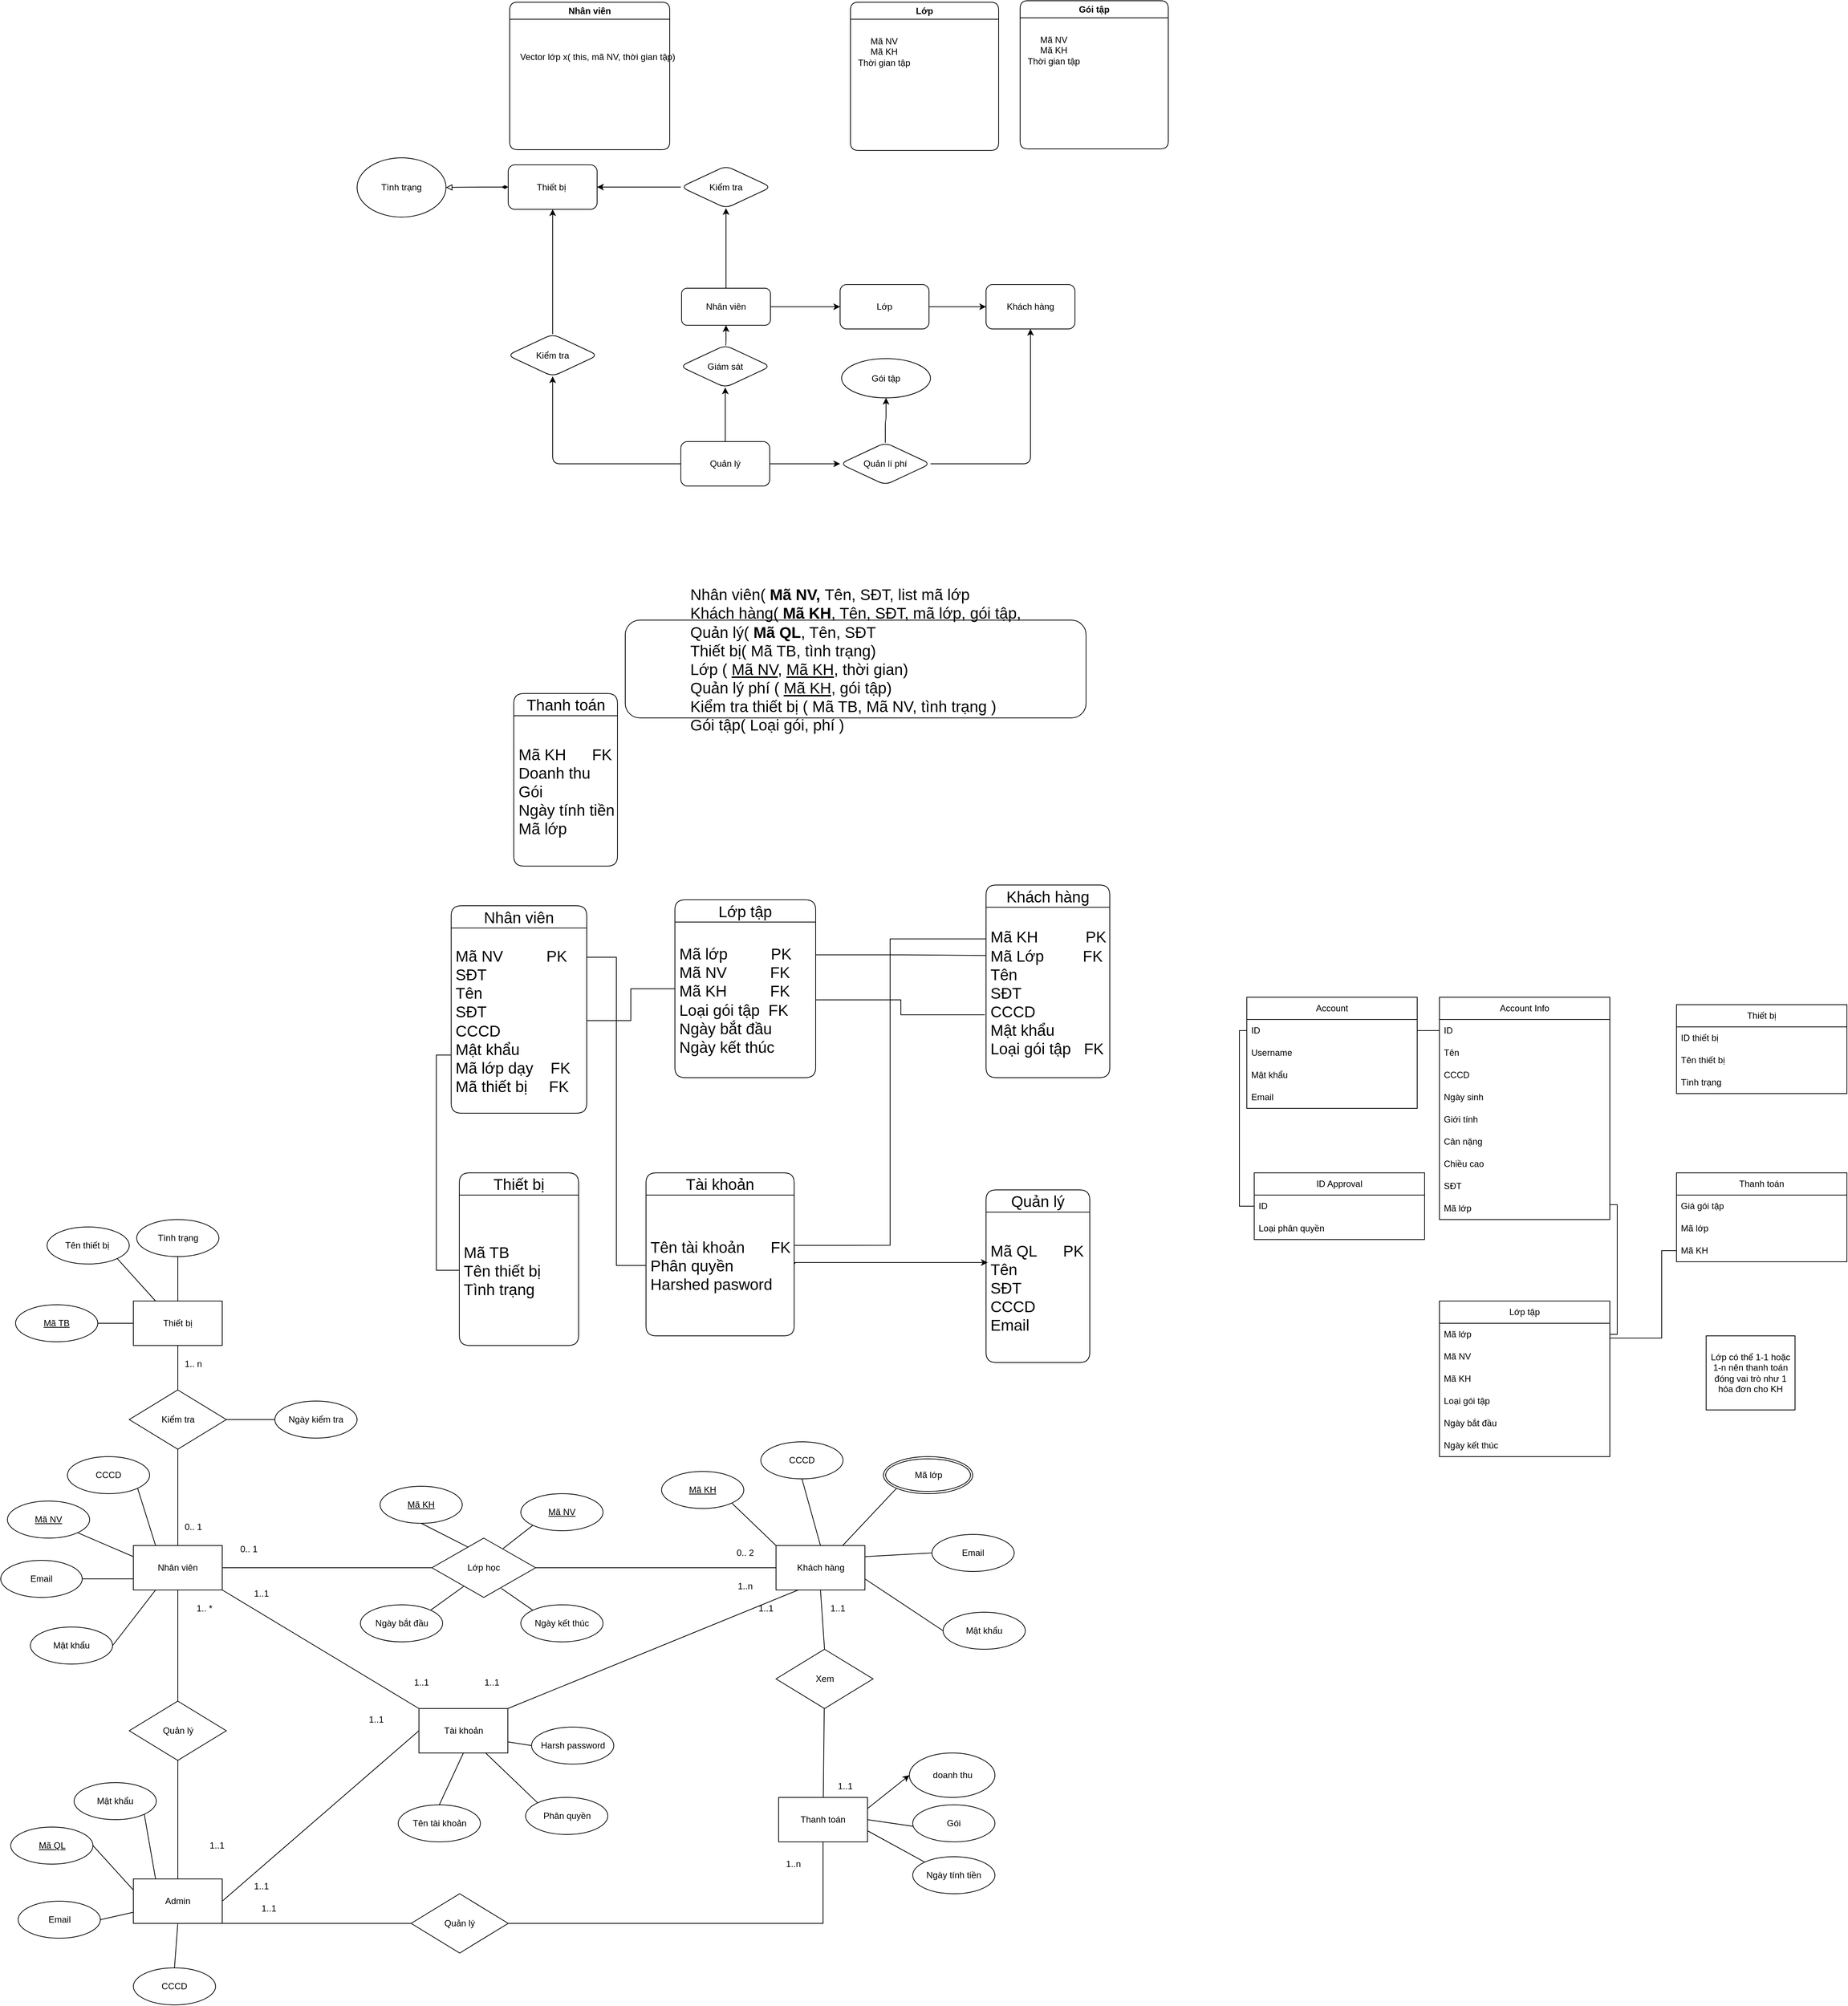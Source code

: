 <mxfile version="21.0.1" type="github">
  <diagram id="R2lEEEUBdFMjLlhIrx00" name="Page-1">
    <mxGraphModel dx="1791" dy="931" grid="1" gridSize="10" guides="1" tooltips="1" connect="1" arrows="1" fold="1" page="0" pageScale="1" pageWidth="850" pageHeight="1100" math="0" shadow="0" extFonts="Permanent Marker^https://fonts.googleapis.com/css?family=Permanent+Marker">
      <root>
        <mxCell id="0" />
        <mxCell id="1" parent="0" />
        <mxCell id="dE8pElAWSaTq4h-z4vUC-13" style="edgeStyle=orthogonalEdgeStyle;rounded=1;orthogonalLoop=1;jettySize=auto;html=1;exitX=0.5;exitY=0;exitDx=0;exitDy=0;entryX=0.5;entryY=1;entryDx=0;entryDy=0;" parent="1" source="dE8pElAWSaTq4h-z4vUC-1" target="dE8pElAWSaTq4h-z4vUC-7" edge="1">
          <mxGeometry relative="1" as="geometry" />
        </mxCell>
        <mxCell id="dE8pElAWSaTq4h-z4vUC-26" style="edgeStyle=orthogonalEdgeStyle;rounded=1;orthogonalLoop=1;jettySize=auto;html=1;exitX=1;exitY=0.5;exitDx=0;exitDy=0;entryX=0;entryY=0.5;entryDx=0;entryDy=0;" parent="1" source="dE8pElAWSaTq4h-z4vUC-1" target="dE8pElAWSaTq4h-z4vUC-45" edge="1">
          <mxGeometry relative="1" as="geometry">
            <mxPoint x="437" y="148" as="targetPoint" />
          </mxGeometry>
        </mxCell>
        <mxCell id="dE8pElAWSaTq4h-z4vUC-1" value="Nhân viên" style="rounded=1;whiteSpace=wrap;html=1;" parent="1" vertex="1">
          <mxGeometry x="237" y="123" width="120" height="50" as="geometry" />
        </mxCell>
        <mxCell id="dE8pElAWSaTq4h-z4vUC-2" value="Khách hàng" style="rounded=1;whiteSpace=wrap;html=1;" parent="1" vertex="1">
          <mxGeometry x="648" y="118" width="120" height="60" as="geometry" />
        </mxCell>
        <mxCell id="dE8pElAWSaTq4h-z4vUC-18" style="edgeStyle=orthogonalEdgeStyle;rounded=1;orthogonalLoop=1;jettySize=auto;html=1;exitX=0;exitY=0.5;exitDx=0;exitDy=0;entryX=0.5;entryY=1;entryDx=0;entryDy=0;" parent="1" source="dE8pElAWSaTq4h-z4vUC-3" target="dE8pElAWSaTq4h-z4vUC-17" edge="1">
          <mxGeometry relative="1" as="geometry" />
        </mxCell>
        <mxCell id="dE8pElAWSaTq4h-z4vUC-21" style="edgeStyle=orthogonalEdgeStyle;rounded=1;orthogonalLoop=1;jettySize=auto;html=1;exitX=0.5;exitY=0;exitDx=0;exitDy=0;entryX=0.5;entryY=1;entryDx=0;entryDy=0;" parent="1" source="dE8pElAWSaTq4h-z4vUC-3" target="dE8pElAWSaTq4h-z4vUC-20" edge="1">
          <mxGeometry relative="1" as="geometry" />
        </mxCell>
        <mxCell id="dE8pElAWSaTq4h-z4vUC-31" style="edgeStyle=orthogonalEdgeStyle;rounded=1;orthogonalLoop=1;jettySize=auto;html=1;exitX=1;exitY=0.5;exitDx=0;exitDy=0;entryX=0;entryY=0.5;entryDx=0;entryDy=0;" parent="1" source="dE8pElAWSaTq4h-z4vUC-3" target="dE8pElAWSaTq4h-z4vUC-30" edge="1">
          <mxGeometry relative="1" as="geometry" />
        </mxCell>
        <mxCell id="dE8pElAWSaTq4h-z4vUC-3" value="Quản lý" style="rounded=1;whiteSpace=wrap;html=1;" parent="1" vertex="1">
          <mxGeometry x="236" y="330" width="120" height="60" as="geometry" />
        </mxCell>
        <mxCell id="Ig6kXCbABRUn3pfWQGyZ-5" style="edgeStyle=orthogonalEdgeStyle;rounded=1;orthogonalLoop=1;jettySize=auto;html=1;exitX=0;exitY=0.5;exitDx=0;exitDy=0;entryX=1;entryY=0.5;entryDx=0;entryDy=0;startArrow=diamondThin;startFill=1;endArrow=block;endFill=0;sourcePerimeterSpacing=13;" parent="1" source="dE8pElAWSaTq4h-z4vUC-4" target="Ig6kXCbABRUn3pfWQGyZ-4" edge="1">
          <mxGeometry relative="1" as="geometry" />
        </mxCell>
        <mxCell id="dE8pElAWSaTq4h-z4vUC-4" value="Thiết bị&amp;nbsp;" style="rounded=1;whiteSpace=wrap;html=1;" parent="1" vertex="1">
          <mxGeometry x="3" y="-43.5" width="120" height="60" as="geometry" />
        </mxCell>
        <mxCell id="dE8pElAWSaTq4h-z4vUC-16" style="edgeStyle=orthogonalEdgeStyle;rounded=1;orthogonalLoop=1;jettySize=auto;html=1;exitX=0;exitY=0.5;exitDx=0;exitDy=0;entryX=1;entryY=0.5;entryDx=0;entryDy=0;" parent="1" source="dE8pElAWSaTq4h-z4vUC-7" target="dE8pElAWSaTq4h-z4vUC-4" edge="1">
          <mxGeometry relative="1" as="geometry" />
        </mxCell>
        <mxCell id="dE8pElAWSaTq4h-z4vUC-7" value="Kiểm tra" style="rhombus;whiteSpace=wrap;html=1;rounded=1;" parent="1" vertex="1">
          <mxGeometry x="236" y="-42" width="122" height="57" as="geometry" />
        </mxCell>
        <mxCell id="dE8pElAWSaTq4h-z4vUC-19" style="edgeStyle=orthogonalEdgeStyle;rounded=1;orthogonalLoop=1;jettySize=auto;html=1;exitX=0.5;exitY=0;exitDx=0;exitDy=0;entryX=0.5;entryY=1;entryDx=0;entryDy=0;" parent="1" source="dE8pElAWSaTq4h-z4vUC-17" target="dE8pElAWSaTq4h-z4vUC-4" edge="1">
          <mxGeometry relative="1" as="geometry" />
        </mxCell>
        <mxCell id="dE8pElAWSaTq4h-z4vUC-17" value="Kiểm tra" style="rhombus;whiteSpace=wrap;html=1;rounded=1;" parent="1" vertex="1">
          <mxGeometry x="2" y="185" width="122" height="57" as="geometry" />
        </mxCell>
        <mxCell id="dE8pElAWSaTq4h-z4vUC-22" style="edgeStyle=orthogonalEdgeStyle;rounded=1;orthogonalLoop=1;jettySize=auto;html=1;exitX=0.5;exitY=0;exitDx=0;exitDy=0;entryX=0.5;entryY=1;entryDx=0;entryDy=0;" parent="1" source="dE8pElAWSaTq4h-z4vUC-20" target="dE8pElAWSaTq4h-z4vUC-1" edge="1">
          <mxGeometry relative="1" as="geometry" />
        </mxCell>
        <mxCell id="dE8pElAWSaTq4h-z4vUC-20" value="Giám sát" style="rhombus;whiteSpace=wrap;html=1;rounded=1;" parent="1" vertex="1">
          <mxGeometry x="235" y="200" width="122" height="57" as="geometry" />
        </mxCell>
        <mxCell id="dE8pElAWSaTq4h-z4vUC-32" style="edgeStyle=orthogonalEdgeStyle;rounded=1;orthogonalLoop=1;jettySize=auto;html=1;exitX=1;exitY=0.5;exitDx=0;exitDy=0;entryX=0.5;entryY=1;entryDx=0;entryDy=0;" parent="1" source="dE8pElAWSaTq4h-z4vUC-30" target="dE8pElAWSaTq4h-z4vUC-2" edge="1">
          <mxGeometry relative="1" as="geometry" />
        </mxCell>
        <mxCell id="dE8pElAWSaTq4h-z4vUC-35" style="edgeStyle=orthogonalEdgeStyle;rounded=1;orthogonalLoop=1;jettySize=auto;html=1;exitX=0.5;exitY=0;exitDx=0;exitDy=0;entryX=0.5;entryY=1;entryDx=0;entryDy=0;" parent="1" source="dE8pElAWSaTq4h-z4vUC-30" target="dE8pElAWSaTq4h-z4vUC-34" edge="1">
          <mxGeometry relative="1" as="geometry" />
        </mxCell>
        <mxCell id="dE8pElAWSaTq4h-z4vUC-30" value="Quản lí phí" style="rhombus;whiteSpace=wrap;html=1;rounded=1;" parent="1" vertex="1">
          <mxGeometry x="451" y="331.5" width="122" height="57" as="geometry" />
        </mxCell>
        <mxCell id="dE8pElAWSaTq4h-z4vUC-34" value="Gói tập" style="ellipse;whiteSpace=wrap;html=1;rounded=1;" parent="1" vertex="1">
          <mxGeometry x="453" y="218" width="120" height="53" as="geometry" />
        </mxCell>
        <mxCell id="dE8pElAWSaTq4h-z4vUC-37" value="Lớp" style="swimlane;whiteSpace=wrap;html=1;rounded=1;" parent="1" vertex="1">
          <mxGeometry x="465" y="-263" width="200" height="200" as="geometry" />
        </mxCell>
        <mxCell id="dE8pElAWSaTq4h-z4vUC-38" value="Mã NV&lt;br&gt;Mã KH&lt;br&gt;Thời gian tập" style="text;html=1;align=center;verticalAlign=middle;resizable=0;points=[];autosize=1;strokeColor=none;fillColor=none;rounded=1;" parent="dE8pElAWSaTq4h-z4vUC-37" vertex="1">
          <mxGeometry y="39" width="89" height="55" as="geometry" />
        </mxCell>
        <mxCell id="dE8pElAWSaTq4h-z4vUC-41" value="Nhân viên" style="swimlane;whiteSpace=wrap;html=1;startSize=23;rounded=1;" parent="1" vertex="1">
          <mxGeometry x="5" y="-263" width="216" height="199" as="geometry" />
        </mxCell>
        <mxCell id="dE8pElAWSaTq4h-z4vUC-42" value="Vector lớp x( this, mã NV, thời gian tập)&amp;nbsp;" style="text;html=1;align=center;verticalAlign=middle;resizable=0;points=[];autosize=1;strokeColor=none;fillColor=none;rounded=1;" parent="dE8pElAWSaTq4h-z4vUC-41" vertex="1">
          <mxGeometry x="4" y="61" width="231" height="26" as="geometry" />
        </mxCell>
        <mxCell id="dE8pElAWSaTq4h-z4vUC-43" value="Gói tập" style="swimlane;whiteSpace=wrap;html=1;rounded=1;" parent="1" vertex="1">
          <mxGeometry x="694" y="-265" width="200" height="200" as="geometry" />
        </mxCell>
        <mxCell id="dE8pElAWSaTq4h-z4vUC-44" value="Mã NV&lt;br&gt;Mã KH&lt;br&gt;Thời gian tập" style="text;html=1;align=center;verticalAlign=middle;resizable=0;points=[];autosize=1;strokeColor=none;fillColor=none;rounded=1;" parent="dE8pElAWSaTq4h-z4vUC-43" vertex="1">
          <mxGeometry y="39" width="89" height="55" as="geometry" />
        </mxCell>
        <mxCell id="dE8pElAWSaTq4h-z4vUC-46" style="edgeStyle=orthogonalEdgeStyle;rounded=1;orthogonalLoop=1;jettySize=auto;html=1;exitX=1;exitY=0.5;exitDx=0;exitDy=0;entryX=0;entryY=0.5;entryDx=0;entryDy=0;" parent="1" source="dE8pElAWSaTq4h-z4vUC-45" target="dE8pElAWSaTq4h-z4vUC-2" edge="1">
          <mxGeometry relative="1" as="geometry" />
        </mxCell>
        <mxCell id="dE8pElAWSaTq4h-z4vUC-45" value="Lớp" style="rounded=1;whiteSpace=wrap;html=1;" parent="1" vertex="1">
          <mxGeometry x="451" y="118" width="120" height="60" as="geometry" />
        </mxCell>
        <mxCell id="Ig6kXCbABRUn3pfWQGyZ-4" value="Tình trạng" style="ellipse;whiteSpace=wrap;html=1;rounded=1;" parent="1" vertex="1">
          <mxGeometry x="-201" y="-53" width="120" height="80" as="geometry" />
        </mxCell>
        <mxCell id="Ig6kXCbABRUn3pfWQGyZ-8" value="&lt;div style=&quot;text-align: left;&quot;&gt;&lt;span style=&quot;background-color: initial;&quot;&gt;Nhân viên(&lt;/span&gt;&lt;b style=&quot;background-color: initial;&quot;&gt;&amp;nbsp;Mã NV, &lt;/b&gt;&lt;span style=&quot;background-color: initial;&quot;&gt;Tên, SĐT, list mã lớp&amp;nbsp;&lt;/span&gt;&lt;/div&gt;&lt;div style=&quot;text-align: left;&quot;&gt;Khách hàng( &lt;b&gt;Mã KH&lt;/b&gt;, Tên, SĐT, mã lớp, gói tập,&lt;/div&gt;&lt;div style=&quot;text-align: left;&quot;&gt;Quản lý( &lt;b&gt;Mã QL&lt;/b&gt;, Tên, SĐT&lt;/div&gt;&lt;div style=&quot;text-align: left;&quot;&gt;Thiết bị( Mã TB, tình trạng)&lt;/div&gt;&lt;div style=&quot;text-align: left;&quot;&gt;Lớp ( &lt;u&gt;Mã NV&lt;/u&gt;, &lt;u&gt;Mã KH&lt;/u&gt;, thời gian)&amp;nbsp;&lt;/div&gt;&lt;div style=&quot;text-align: left;&quot;&gt;Quản lý phí ( &lt;u&gt;Mã KH&lt;/u&gt;, gói tập)&lt;/div&gt;&lt;div style=&quot;text-align: left;&quot;&gt;Kiểm tra thiết bị ( Mã TB, Mã NV, tình trạng )&lt;/div&gt;&lt;div style=&quot;text-align: left;&quot;&gt;Gói tập( Loại gói, phí )&amp;nbsp;&lt;/div&gt;&lt;div style=&quot;text-align: left;&quot;&gt;&amp;nbsp;&lt;/div&gt;" style="rounded=1;whiteSpace=wrap;html=1;fontSize=21;" parent="1" vertex="1">
          <mxGeometry x="161" y="571" width="622" height="132" as="geometry" />
        </mxCell>
        <mxCell id="Ig6kXCbABRUn3pfWQGyZ-9" value="Nhân viên" style="swimlane;fontStyle=0;childLayout=stackLayout;horizontal=1;startSize=30;horizontalStack=0;resizeParent=1;resizeParentMax=0;resizeLast=0;collapsible=1;marginBottom=0;whiteSpace=wrap;html=1;fontSize=21;rounded=1;" parent="1" vertex="1">
          <mxGeometry x="-74" y="956.5" width="183" height="280" as="geometry">
            <mxRectangle x="28" y="932" width="68" height="37" as="alternateBounds" />
          </mxGeometry>
        </mxCell>
        <mxCell id="Ig6kXCbABRUn3pfWQGyZ-10" value="Mã NV&lt;span style=&quot;&quot;&gt; &lt;/span&gt;&amp;nbsp; &amp;nbsp; &amp;nbsp; &amp;nbsp; &amp;nbsp;PK&lt;br style=&quot;border-color: var(--border-color);&quot;&gt;SĐT&lt;br&gt;Tên&lt;br style=&quot;border-color: var(--border-color);&quot;&gt;SĐT&lt;br style=&quot;border-color: var(--border-color);&quot;&gt;CCCD&lt;br style=&quot;border-color: var(--border-color);&quot;&gt;Mật khẩu&lt;br style=&quot;border-color: var(--border-color);&quot;&gt;Mã lớp dạy&amp;nbsp; &amp;nbsp; FK&lt;br style=&quot;border-color: var(--border-color);&quot;&gt;Mã thiết bị&amp;nbsp; &amp;nbsp; &amp;nbsp;FK" style="text;strokeColor=none;fillColor=none;align=left;verticalAlign=middle;spacingLeft=4;spacingRight=4;overflow=hidden;points=[[0,0.5],[1,0.5]];portConstraint=eastwest;rotatable=0;whiteSpace=wrap;html=1;fontSize=21;rounded=1;" parent="Ig6kXCbABRUn3pfWQGyZ-9" vertex="1">
          <mxGeometry y="30" width="183" height="250" as="geometry" />
        </mxCell>
        <mxCell id="Ig6kXCbABRUn3pfWQGyZ-17" value="Khách hàng" style="swimlane;fontStyle=0;childLayout=stackLayout;horizontal=1;startSize=30;horizontalStack=0;resizeParent=1;resizeParentMax=0;resizeLast=0;collapsible=1;marginBottom=0;whiteSpace=wrap;html=1;fontSize=21;rounded=1;" parent="1" vertex="1">
          <mxGeometry x="648" y="928.5" width="167" height="260" as="geometry">
            <mxRectangle x="28" y="932" width="68" height="37" as="alternateBounds" />
          </mxGeometry>
        </mxCell>
        <mxCell id="Ig6kXCbABRUn3pfWQGyZ-18" value="Mã KH&amp;nbsp; &amp;nbsp; &amp;nbsp; &amp;nbsp; &amp;nbsp; &amp;nbsp;PK&lt;br&gt;Mã Lớp&amp;nbsp; &amp;nbsp; &amp;nbsp; &amp;nbsp; &amp;nbsp;FK&lt;br&gt;Tên&lt;br&gt;SĐT&lt;br&gt;CCCD&lt;br&gt;Mật khẩu&lt;br&gt;Loại gói tập&amp;nbsp; &amp;nbsp;FK" style="text;strokeColor=none;fillColor=none;align=left;verticalAlign=middle;spacingLeft=4;spacingRight=4;overflow=hidden;points=[[0,0.5],[1,0.5]];portConstraint=eastwest;rotatable=0;whiteSpace=wrap;html=1;fontSize=21;rounded=1;" parent="Ig6kXCbABRUn3pfWQGyZ-17" vertex="1">
          <mxGeometry y="30" width="167" height="230" as="geometry" />
        </mxCell>
        <mxCell id="Ig6kXCbABRUn3pfWQGyZ-19" value="Quản lý" style="swimlane;fontStyle=0;childLayout=stackLayout;horizontal=1;startSize=30;horizontalStack=0;resizeParent=1;resizeParentMax=0;resizeLast=0;collapsible=1;marginBottom=0;whiteSpace=wrap;html=1;fontSize=21;rounded=1;" parent="1" vertex="1">
          <mxGeometry x="648" y="1340" width="140" height="233" as="geometry">
            <mxRectangle x="28" y="932" width="68" height="37" as="alternateBounds" />
          </mxGeometry>
        </mxCell>
        <mxCell id="Ig6kXCbABRUn3pfWQGyZ-20" value="Mã QL&amp;nbsp; &amp;nbsp; &amp;nbsp; PK&lt;br&gt;Tên&lt;br&gt;SĐT&lt;br&gt;CCCD&lt;br&gt;Email" style="text;strokeColor=none;fillColor=none;align=left;verticalAlign=middle;spacingLeft=4;spacingRight=4;overflow=hidden;points=[[0,0.5],[1,0.5]];portConstraint=eastwest;rotatable=0;whiteSpace=wrap;html=1;fontSize=21;rounded=1;" parent="Ig6kXCbABRUn3pfWQGyZ-19" vertex="1">
          <mxGeometry y="30" width="140" height="203" as="geometry" />
        </mxCell>
        <mxCell id="Ig6kXCbABRUn3pfWQGyZ-23" value="Thiết bị" style="swimlane;fontStyle=0;childLayout=stackLayout;horizontal=1;startSize=30;horizontalStack=0;resizeParent=1;resizeParentMax=0;resizeLast=0;collapsible=1;marginBottom=0;whiteSpace=wrap;html=1;fontSize=21;rounded=1;" parent="1" vertex="1">
          <mxGeometry x="-63" y="1317" width="161" height="233" as="geometry">
            <mxRectangle x="28" y="932" width="68" height="37" as="alternateBounds" />
          </mxGeometry>
        </mxCell>
        <mxCell id="Ig6kXCbABRUn3pfWQGyZ-24" value="Mã TB&lt;br&gt;Tên thiết bị&lt;br style=&quot;border-color: var(--border-color);&quot;&gt;Tình trạng" style="text;strokeColor=none;fillColor=none;align=left;verticalAlign=middle;spacingLeft=4;spacingRight=4;overflow=hidden;points=[[0,0.5],[1,0.5]];portConstraint=eastwest;rotatable=0;whiteSpace=wrap;html=1;fontSize=21;rounded=1;" parent="Ig6kXCbABRUn3pfWQGyZ-23" vertex="1">
          <mxGeometry y="30" width="161" height="203" as="geometry" />
        </mxCell>
        <mxCell id="Ig6kXCbABRUn3pfWQGyZ-25" value="Lớp tập" style="swimlane;fontStyle=0;childLayout=stackLayout;horizontal=1;startSize=30;horizontalStack=0;resizeParent=1;resizeParentMax=0;resizeLast=0;collapsible=1;marginBottom=0;whiteSpace=wrap;html=1;fontSize=21;rounded=1;" parent="1" vertex="1">
          <mxGeometry x="228" y="948.5" width="190" height="240" as="geometry">
            <mxRectangle x="28" y="932" width="68" height="37" as="alternateBounds" />
          </mxGeometry>
        </mxCell>
        <mxCell id="Ig6kXCbABRUn3pfWQGyZ-26" value="Mã lớp&amp;nbsp; &amp;nbsp; &amp;nbsp; &amp;nbsp; &amp;nbsp; PK&lt;br&gt;Mã NV&amp;nbsp; &amp;nbsp; &amp;nbsp; &amp;nbsp; &amp;nbsp; FK&lt;br&gt;Mã KH&amp;nbsp; &amp;nbsp; &amp;nbsp; &amp;nbsp; &amp;nbsp; FK&lt;br&gt;Loại gói tập&amp;nbsp; FK&lt;br&gt;Ngày bắt đầu&amp;nbsp;&lt;br&gt;Ngày kết thúc" style="text;strokeColor=none;fillColor=none;align=left;verticalAlign=middle;spacingLeft=4;spacingRight=4;overflow=hidden;points=[[0,0.5],[1,0.5]];portConstraint=eastwest;rotatable=0;whiteSpace=wrap;html=1;fontSize=21;rounded=1;" parent="Ig6kXCbABRUn3pfWQGyZ-25" vertex="1">
          <mxGeometry y="30" width="190" height="210" as="geometry" />
        </mxCell>
        <mxCell id="Ig6kXCbABRUn3pfWQGyZ-29" style="edgeStyle=orthogonalEdgeStyle;rounded=0;orthogonalLoop=1;jettySize=auto;html=1;exitX=0.002;exitY=0.686;exitDx=0;exitDy=0;entryX=0;entryY=0.5;entryDx=0;entryDy=0;fontSize=21;startArrow=none;startFill=0;endArrow=none;endFill=0;sourcePerimeterSpacing=13;jumpStyle=arc;exitPerimeter=0;" parent="1" source="Ig6kXCbABRUn3pfWQGyZ-10" target="Ig6kXCbABRUn3pfWQGyZ-24" edge="1">
          <mxGeometry relative="1" as="geometry" />
        </mxCell>
        <mxCell id="Ig6kXCbABRUn3pfWQGyZ-30" style="edgeStyle=orthogonalEdgeStyle;rounded=0;orthogonalLoop=1;jettySize=auto;html=1;exitX=1;exitY=0.5;exitDx=0;exitDy=0;entryX=0;entryY=0.5;entryDx=0;entryDy=0;fontSize=21;startArrow=none;startFill=0;endArrow=none;endFill=0;sourcePerimeterSpacing=13;jumpStyle=arc;" parent="1" source="Ig6kXCbABRUn3pfWQGyZ-10" target="Ig6kXCbABRUn3pfWQGyZ-25" edge="1">
          <mxGeometry relative="1" as="geometry" />
        </mxCell>
        <mxCell id="Ig6kXCbABRUn3pfWQGyZ-33" style="edgeStyle=orthogonalEdgeStyle;rounded=0;jumpStyle=arc;orthogonalLoop=1;jettySize=auto;html=1;exitX=-0.01;exitY=0.631;exitDx=0;exitDy=0;entryX=1;entryY=0.5;entryDx=0;entryDy=0;fontSize=21;startArrow=none;startFill=0;endArrow=none;endFill=0;sourcePerimeterSpacing=13;exitPerimeter=0;" parent="1" source="Ig6kXCbABRUn3pfWQGyZ-18" target="Ig6kXCbABRUn3pfWQGyZ-26" edge="1">
          <mxGeometry relative="1" as="geometry" />
        </mxCell>
        <mxCell id="-xCHod2v18HhBREbjXBh-65" style="rounded=0;orthogonalLoop=1;jettySize=auto;html=1;exitX=0.5;exitY=0;exitDx=0;exitDy=0;entryX=0.5;entryY=1;entryDx=0;entryDy=0;startArrow=none;startFill=0;endArrow=none;endFill=0;" parent="1" source="-xCHod2v18HhBREbjXBh-3" target="-xCHod2v18HhBREbjXBh-64" edge="1">
          <mxGeometry relative="1" as="geometry" />
        </mxCell>
        <mxCell id="-xCHod2v18HhBREbjXBh-69" style="rounded=0;orthogonalLoop=1;jettySize=auto;html=1;exitX=1;exitY=1;exitDx=0;exitDy=0;startArrow=none;startFill=0;endArrow=none;endFill=0;entryX=0;entryY=0.5;entryDx=0;entryDy=0;" parent="1" source="-xCHod2v18HhBREbjXBh-3" target="OYzzeN5ULdKvlw55GdCJ-18" edge="1">
          <mxGeometry relative="1" as="geometry">
            <mxPoint x="-30" y="2600" as="targetPoint" />
          </mxGeometry>
        </mxCell>
        <mxCell id="-xCHod2v18HhBREbjXBh-73" style="rounded=0;orthogonalLoop=1;jettySize=auto;html=1;exitX=1;exitY=0.5;exitDx=0;exitDy=0;entryX=0;entryY=0.5;entryDx=0;entryDy=0;startArrow=none;startFill=0;endArrow=none;endFill=0;" parent="1" source="-xCHod2v18HhBREbjXBh-3" target="-xCHod2v18HhBREbjXBh-4" edge="1">
          <mxGeometry relative="1" as="geometry" />
        </mxCell>
        <mxCell id="-xCHod2v18HhBREbjXBh-3" value="Admin" style="rounded=0;whiteSpace=wrap;html=1;" parent="1" vertex="1">
          <mxGeometry x="-503" y="2270" width="120" height="60" as="geometry" />
        </mxCell>
        <mxCell id="-xCHod2v18HhBREbjXBh-4" value="Tài khoản" style="rounded=0;whiteSpace=wrap;html=1;" parent="1" vertex="1">
          <mxGeometry x="-117.5" y="2040" width="120" height="60" as="geometry" />
        </mxCell>
        <mxCell id="-xCHod2v18HhBREbjXBh-84" style="rounded=0;orthogonalLoop=1;jettySize=auto;html=1;exitX=0.5;exitY=0;exitDx=0;exitDy=0;entryX=0.5;entryY=1;entryDx=0;entryDy=0;startArrow=none;startFill=0;endArrow=none;endFill=0;" parent="1" source="-xCHod2v18HhBREbjXBh-6" target="-xCHod2v18HhBREbjXBh-3" edge="1">
          <mxGeometry relative="1" as="geometry" />
        </mxCell>
        <mxCell id="-xCHod2v18HhBREbjXBh-6" value="CCCD" style="ellipse;whiteSpace=wrap;html=1;" parent="1" vertex="1">
          <mxGeometry x="-503" y="2390" width="111" height="50" as="geometry" />
        </mxCell>
        <mxCell id="-xCHod2v18HhBREbjXBh-82" style="rounded=0;orthogonalLoop=1;jettySize=auto;html=1;exitX=1;exitY=0.5;exitDx=0;exitDy=0;entryX=0;entryY=0.25;entryDx=0;entryDy=0;startArrow=none;startFill=0;endArrow=none;endFill=0;" parent="1" source="-xCHod2v18HhBREbjXBh-7" target="-xCHod2v18HhBREbjXBh-3" edge="1">
          <mxGeometry relative="1" as="geometry" />
        </mxCell>
        <mxCell id="-xCHod2v18HhBREbjXBh-7" value="&lt;u&gt;Mã QL&lt;/u&gt;" style="ellipse;whiteSpace=wrap;html=1;" parent="1" vertex="1">
          <mxGeometry x="-668.5" y="2200" width="111" height="50" as="geometry" />
        </mxCell>
        <mxCell id="-xCHod2v18HhBREbjXBh-83" style="rounded=0;orthogonalLoop=1;jettySize=auto;html=1;exitX=1;exitY=0.5;exitDx=0;exitDy=0;entryX=0;entryY=0.75;entryDx=0;entryDy=0;startArrow=none;startFill=0;endArrow=none;endFill=0;" parent="1" source="-xCHod2v18HhBREbjXBh-8" target="-xCHod2v18HhBREbjXBh-3" edge="1">
          <mxGeometry relative="1" as="geometry" />
        </mxCell>
        <mxCell id="-xCHod2v18HhBREbjXBh-8" value="Email" style="ellipse;whiteSpace=wrap;html=1;" parent="1" vertex="1">
          <mxGeometry x="-658.5" y="2300" width="111" height="50" as="geometry" />
        </mxCell>
        <mxCell id="-xCHod2v18HhBREbjXBh-81" style="rounded=0;orthogonalLoop=1;jettySize=auto;html=1;exitX=1;exitY=1;exitDx=0;exitDy=0;entryX=0.25;entryY=0;entryDx=0;entryDy=0;startArrow=none;startFill=0;endArrow=none;endFill=0;" parent="1" source="-xCHod2v18HhBREbjXBh-9" target="-xCHod2v18HhBREbjXBh-3" edge="1">
          <mxGeometry relative="1" as="geometry" />
        </mxCell>
        <mxCell id="-xCHod2v18HhBREbjXBh-9" value="Mật khẩu" style="ellipse;whiteSpace=wrap;html=1;" parent="1" vertex="1">
          <mxGeometry x="-583" y="2140" width="111" height="50" as="geometry" />
        </mxCell>
        <mxCell id="-xCHod2v18HhBREbjXBh-32" style="rounded=0;orthogonalLoop=1;jettySize=auto;html=1;exitX=0.5;exitY=1;exitDx=0;exitDy=0;entryX=0.5;entryY=0;entryDx=0;entryDy=0;startArrow=none;startFill=0;endArrow=none;endFill=0;" parent="1" source="-xCHod2v18HhBREbjXBh-10" target="-xCHod2v18HhBREbjXBh-31" edge="1">
          <mxGeometry relative="1" as="geometry" />
        </mxCell>
        <mxCell id="-xCHod2v18HhBREbjXBh-71" style="rounded=0;orthogonalLoop=1;jettySize=auto;html=1;exitX=1;exitY=1;exitDx=0;exitDy=0;entryX=0;entryY=0;entryDx=0;entryDy=0;startArrow=none;startFill=0;endArrow=none;endFill=0;" parent="1" source="-xCHod2v18HhBREbjXBh-10" target="-xCHod2v18HhBREbjXBh-4" edge="1">
          <mxGeometry relative="1" as="geometry" />
        </mxCell>
        <mxCell id="-xCHod2v18HhBREbjXBh-10" value="Nhân viên" style="rounded=0;whiteSpace=wrap;html=1;" parent="1" vertex="1">
          <mxGeometry x="-503" y="1820" width="120" height="60" as="geometry" />
        </mxCell>
        <mxCell id="-xCHod2v18HhBREbjXBh-77" style="rounded=0;orthogonalLoop=1;jettySize=auto;html=1;exitX=1;exitY=1;exitDx=0;exitDy=0;entryX=0.25;entryY=0;entryDx=0;entryDy=0;startArrow=none;startFill=0;endArrow=none;endFill=0;" parent="1" source="-xCHod2v18HhBREbjXBh-11" target="-xCHod2v18HhBREbjXBh-10" edge="1">
          <mxGeometry relative="1" as="geometry" />
        </mxCell>
        <mxCell id="-xCHod2v18HhBREbjXBh-11" value="CCCD" style="ellipse;whiteSpace=wrap;html=1;" parent="1" vertex="1">
          <mxGeometry x="-592" y="1700" width="111" height="50" as="geometry" />
        </mxCell>
        <mxCell id="-xCHod2v18HhBREbjXBh-78" style="rounded=0;orthogonalLoop=1;jettySize=auto;html=1;exitX=1;exitY=1;exitDx=0;exitDy=0;entryX=0;entryY=0.25;entryDx=0;entryDy=0;startArrow=none;startFill=0;endArrow=none;endFill=0;" parent="1" source="-xCHod2v18HhBREbjXBh-12" target="-xCHod2v18HhBREbjXBh-10" edge="1">
          <mxGeometry relative="1" as="geometry" />
        </mxCell>
        <mxCell id="-xCHod2v18HhBREbjXBh-12" value="&lt;u&gt;Mã NV&lt;/u&gt;" style="ellipse;whiteSpace=wrap;html=1;" parent="1" vertex="1">
          <mxGeometry x="-673" y="1760" width="111" height="50" as="geometry" />
        </mxCell>
        <mxCell id="-xCHod2v18HhBREbjXBh-79" style="rounded=0;orthogonalLoop=1;jettySize=auto;html=1;exitX=1;exitY=0.5;exitDx=0;exitDy=0;entryX=0;entryY=0.75;entryDx=0;entryDy=0;startArrow=none;startFill=0;endArrow=none;endFill=0;" parent="1" source="-xCHod2v18HhBREbjXBh-13" target="-xCHod2v18HhBREbjXBh-10" edge="1">
          <mxGeometry relative="1" as="geometry" />
        </mxCell>
        <mxCell id="-xCHod2v18HhBREbjXBh-13" value="Email" style="ellipse;whiteSpace=wrap;html=1;" parent="1" vertex="1">
          <mxGeometry x="-682" y="1840" width="110" height="50" as="geometry" />
        </mxCell>
        <mxCell id="-xCHod2v18HhBREbjXBh-80" style="rounded=0;orthogonalLoop=1;jettySize=auto;html=1;exitX=1;exitY=0.5;exitDx=0;exitDy=0;entryX=0.25;entryY=1;entryDx=0;entryDy=0;startArrow=none;startFill=0;endArrow=none;endFill=0;" parent="1" source="-xCHod2v18HhBREbjXBh-14" target="-xCHod2v18HhBREbjXBh-10" edge="1">
          <mxGeometry relative="1" as="geometry" />
        </mxCell>
        <mxCell id="-xCHod2v18HhBREbjXBh-14" value="Mật khẩu" style="ellipse;whiteSpace=wrap;html=1;" parent="1" vertex="1">
          <mxGeometry x="-642" y="1930" width="111" height="50" as="geometry" />
        </mxCell>
        <mxCell id="-xCHod2v18HhBREbjXBh-72" style="rounded=0;orthogonalLoop=1;jettySize=auto;html=1;exitX=0.25;exitY=1;exitDx=0;exitDy=0;entryX=1;entryY=0;entryDx=0;entryDy=0;startArrow=none;startFill=0;endArrow=none;endFill=0;" parent="1" source="-xCHod2v18HhBREbjXBh-15" target="-xCHod2v18HhBREbjXBh-4" edge="1">
          <mxGeometry relative="1" as="geometry" />
        </mxCell>
        <mxCell id="-xCHod2v18HhBREbjXBh-94" style="rounded=0;orthogonalLoop=1;jettySize=auto;html=1;exitX=0.75;exitY=0;exitDx=0;exitDy=0;entryX=0;entryY=1;entryDx=0;entryDy=0;endArrow=none;endFill=0;" parent="1" source="-xCHod2v18HhBREbjXBh-15" target="-xCHod2v18HhBREbjXBh-35" edge="1">
          <mxGeometry relative="1" as="geometry" />
        </mxCell>
        <mxCell id="-xCHod2v18HhBREbjXBh-96" style="rounded=0;orthogonalLoop=1;jettySize=auto;html=1;exitX=0;exitY=0;exitDx=0;exitDy=0;entryX=1;entryY=1;entryDx=0;entryDy=0;endArrow=none;endFill=0;" parent="1" source="-xCHod2v18HhBREbjXBh-15" target="-xCHod2v18HhBREbjXBh-17" edge="1">
          <mxGeometry relative="1" as="geometry" />
        </mxCell>
        <mxCell id="-xCHod2v18HhBREbjXBh-15" value="Khách hàng" style="rounded=0;whiteSpace=wrap;html=1;" parent="1" vertex="1">
          <mxGeometry x="364.5" y="1820" width="120" height="60" as="geometry" />
        </mxCell>
        <mxCell id="-xCHod2v18HhBREbjXBh-95" style="rounded=0;orthogonalLoop=1;jettySize=auto;html=1;exitX=0.5;exitY=1;exitDx=0;exitDy=0;entryX=0.5;entryY=0;entryDx=0;entryDy=0;endArrow=none;endFill=0;" parent="1" source="-xCHod2v18HhBREbjXBh-16" target="-xCHod2v18HhBREbjXBh-15" edge="1">
          <mxGeometry relative="1" as="geometry" />
        </mxCell>
        <mxCell id="-xCHod2v18HhBREbjXBh-16" value="CCCD" style="ellipse;whiteSpace=wrap;html=1;" parent="1" vertex="1">
          <mxGeometry x="344" y="1680" width="111" height="50" as="geometry" />
        </mxCell>
        <mxCell id="-xCHod2v18HhBREbjXBh-17" value="&lt;u&gt;Mã KH&lt;/u&gt;" style="ellipse;whiteSpace=wrap;html=1;" parent="1" vertex="1">
          <mxGeometry x="210" y="1720" width="111" height="50" as="geometry" />
        </mxCell>
        <mxCell id="-xCHod2v18HhBREbjXBh-91" style="rounded=0;orthogonalLoop=1;jettySize=auto;html=1;exitX=0;exitY=0.5;exitDx=0;exitDy=0;entryX=1;entryY=0.25;entryDx=0;entryDy=0;startArrow=none;startFill=0;endArrow=none;endFill=0;" parent="1" source="-xCHod2v18HhBREbjXBh-18" target="-xCHod2v18HhBREbjXBh-15" edge="1">
          <mxGeometry relative="1" as="geometry" />
        </mxCell>
        <mxCell id="-xCHod2v18HhBREbjXBh-18" value="Email" style="ellipse;whiteSpace=wrap;html=1;" parent="1" vertex="1">
          <mxGeometry x="575" y="1805" width="111" height="50" as="geometry" />
        </mxCell>
        <mxCell id="-xCHod2v18HhBREbjXBh-90" style="rounded=0;orthogonalLoop=1;jettySize=auto;html=1;exitX=0;exitY=0.5;exitDx=0;exitDy=0;entryX=1;entryY=0.75;entryDx=0;entryDy=0;startArrow=none;startFill=0;endArrow=none;endFill=0;" parent="1" source="-xCHod2v18HhBREbjXBh-19" target="-xCHod2v18HhBREbjXBh-15" edge="1">
          <mxGeometry relative="1" as="geometry" />
        </mxCell>
        <mxCell id="-xCHod2v18HhBREbjXBh-19" value="Mật khẩu" style="ellipse;whiteSpace=wrap;html=1;" parent="1" vertex="1">
          <mxGeometry x="590" y="1910" width="111" height="50" as="geometry" />
        </mxCell>
        <mxCell id="-xCHod2v18HhBREbjXBh-21" value="Thiết bị" style="rounded=0;whiteSpace=wrap;html=1;" parent="1" vertex="1">
          <mxGeometry x="-503" y="1490" width="120" height="60" as="geometry" />
        </mxCell>
        <mxCell id="-xCHod2v18HhBREbjXBh-33" style="rounded=0;orthogonalLoop=1;jettySize=auto;html=1;exitX=0.5;exitY=1;exitDx=0;exitDy=0;entryX=0.5;entryY=1;entryDx=0;entryDy=0;endArrow=none;endFill=0;" parent="1" source="-xCHod2v18HhBREbjXBh-31" target="-xCHod2v18HhBREbjXBh-21" edge="1">
          <mxGeometry relative="1" as="geometry" />
        </mxCell>
        <mxCell id="-xCHod2v18HhBREbjXBh-37" style="rounded=0;orthogonalLoop=1;jettySize=auto;html=1;exitX=1;exitY=0.5;exitDx=0;exitDy=0;entryX=0;entryY=0.5;entryDx=0;entryDy=0;endArrow=none;endFill=0;" parent="1" source="-xCHod2v18HhBREbjXBh-31" target="-xCHod2v18HhBREbjXBh-36" edge="1">
          <mxGeometry relative="1" as="geometry" />
        </mxCell>
        <mxCell id="-xCHod2v18HhBREbjXBh-31" value="Kiểm tra" style="rhombus;whiteSpace=wrap;html=1;" parent="1" vertex="1">
          <mxGeometry x="-508.5" y="1610" width="131" height="80" as="geometry" />
        </mxCell>
        <mxCell id="-xCHod2v18HhBREbjXBh-35" value="Mã lớp" style="ellipse;shape=doubleEllipse;margin=3;whiteSpace=wrap;html=1;align=center;" parent="1" vertex="1">
          <mxGeometry x="509.5" y="1700" width="120.5" height="50" as="geometry" />
        </mxCell>
        <mxCell id="-xCHod2v18HhBREbjXBh-36" value="Ngày kiểm tra" style="ellipse;whiteSpace=wrap;html=1;" parent="1" vertex="1">
          <mxGeometry x="-312" y="1625" width="111" height="50" as="geometry" />
        </mxCell>
        <mxCell id="-xCHod2v18HhBREbjXBh-74" style="rounded=0;orthogonalLoop=1;jettySize=auto;html=1;exitX=1;exitY=0.5;exitDx=0;exitDy=0;entryX=0;entryY=0.5;entryDx=0;entryDy=0;startArrow=none;startFill=0;endArrow=none;endFill=0;" parent="1" source="-xCHod2v18HhBREbjXBh-38" target="-xCHod2v18HhBREbjXBh-21" edge="1">
          <mxGeometry relative="1" as="geometry" />
        </mxCell>
        <mxCell id="-xCHod2v18HhBREbjXBh-38" value="&lt;u&gt;Mã TB&lt;/u&gt;" style="ellipse;whiteSpace=wrap;html=1;" parent="1" vertex="1">
          <mxGeometry x="-662" y="1495" width="111" height="50" as="geometry" />
        </mxCell>
        <mxCell id="-xCHod2v18HhBREbjXBh-75" style="rounded=0;orthogonalLoop=1;jettySize=auto;html=1;exitX=1;exitY=1;exitDx=0;exitDy=0;entryX=0.25;entryY=0;entryDx=0;entryDy=0;startArrow=none;startFill=0;endArrow=none;endFill=0;" parent="1" source="-xCHod2v18HhBREbjXBh-39" target="-xCHod2v18HhBREbjXBh-21" edge="1">
          <mxGeometry relative="1" as="geometry" />
        </mxCell>
        <mxCell id="-xCHod2v18HhBREbjXBh-39" value="Tên thiết bị&amp;nbsp;" style="ellipse;whiteSpace=wrap;html=1;" parent="1" vertex="1">
          <mxGeometry x="-619.5" y="1390" width="111" height="50" as="geometry" />
        </mxCell>
        <mxCell id="-xCHod2v18HhBREbjXBh-76" style="rounded=0;orthogonalLoop=1;jettySize=auto;html=1;exitX=0.5;exitY=1;exitDx=0;exitDy=0;entryX=0.5;entryY=0;entryDx=0;entryDy=0;startArrow=none;startFill=0;endArrow=none;endFill=0;" parent="1" source="-xCHod2v18HhBREbjXBh-40" target="-xCHod2v18HhBREbjXBh-21" edge="1">
          <mxGeometry relative="1" as="geometry" />
        </mxCell>
        <mxCell id="-xCHod2v18HhBREbjXBh-40" value="Tình trạng" style="ellipse;whiteSpace=wrap;html=1;" parent="1" vertex="1">
          <mxGeometry x="-498.5" y="1380" width="111" height="50" as="geometry" />
        </mxCell>
        <mxCell id="-xCHod2v18HhBREbjXBh-98" style="rounded=0;orthogonalLoop=1;jettySize=auto;html=1;exitX=0.5;exitY=1;exitDx=0;exitDy=0;entryX=0.359;entryY=0.162;entryDx=0;entryDy=0;endArrow=none;endFill=0;entryPerimeter=0;" parent="1" source="-xCHod2v18HhBREbjXBh-51" target="OYzzeN5ULdKvlw55GdCJ-12" edge="1">
          <mxGeometry relative="1" as="geometry">
            <mxPoint x="-60" y="1820" as="targetPoint" />
          </mxGeometry>
        </mxCell>
        <mxCell id="-xCHod2v18HhBREbjXBh-51" value="&lt;u&gt;Mã KH&lt;/u&gt;" style="ellipse;whiteSpace=wrap;html=1;" parent="1" vertex="1">
          <mxGeometry x="-170" y="1740" width="111" height="50" as="geometry" />
        </mxCell>
        <mxCell id="-xCHod2v18HhBREbjXBh-52" value="" style="rounded=0;orthogonalLoop=1;jettySize=auto;html=1;exitX=1;exitY=0.5;exitDx=0;exitDy=0;entryX=0;entryY=0.5;entryDx=0;entryDy=0;endArrow=none;startArrow=none;startFill=0;endFill=0;" parent="1" source="-xCHod2v18HhBREbjXBh-10" edge="1">
          <mxGeometry relative="1" as="geometry">
            <mxPoint x="-90" y="1850" as="targetPoint" />
            <mxPoint x="-383" y="1850" as="sourcePoint" />
          </mxGeometry>
        </mxCell>
        <mxCell id="-xCHod2v18HhBREbjXBh-57" style="rounded=0;orthogonalLoop=1;jettySize=auto;html=1;exitX=1;exitY=0.5;exitDx=0;exitDy=0;entryX=0;entryY=0.5;entryDx=0;entryDy=0;startArrow=none;startFill=0;endArrow=none;endFill=0;" parent="1" target="-xCHod2v18HhBREbjXBh-15" edge="1">
          <mxGeometry relative="1" as="geometry">
            <mxPoint x="30" y="1850" as="sourcePoint" />
          </mxGeometry>
        </mxCell>
        <mxCell id="-xCHod2v18HhBREbjXBh-97" style="rounded=0;orthogonalLoop=1;jettySize=auto;html=1;exitX=0;exitY=1;exitDx=0;exitDy=0;entryX=0.686;entryY=0.177;entryDx=0;entryDy=0;endArrow=none;endFill=0;entryPerimeter=0;" parent="1" source="-xCHod2v18HhBREbjXBh-53" target="OYzzeN5ULdKvlw55GdCJ-12" edge="1">
          <mxGeometry relative="1" as="geometry">
            <mxPoint y="1820" as="targetPoint" />
          </mxGeometry>
        </mxCell>
        <mxCell id="-xCHod2v18HhBREbjXBh-53" value="&lt;u&gt;Mã NV&lt;/u&gt;" style="ellipse;whiteSpace=wrap;html=1;" parent="1" vertex="1">
          <mxGeometry x="20" y="1750" width="111" height="50" as="geometry" />
        </mxCell>
        <mxCell id="-xCHod2v18HhBREbjXBh-99" style="rounded=0;orthogonalLoop=1;jettySize=auto;html=1;exitX=1;exitY=0;exitDx=0;exitDy=0;endArrow=none;endFill=0;" parent="1" source="-xCHod2v18HhBREbjXBh-54" edge="1">
          <mxGeometry relative="1" as="geometry">
            <mxPoint x="-50" y="1870" as="targetPoint" />
          </mxGeometry>
        </mxCell>
        <mxCell id="-xCHod2v18HhBREbjXBh-54" value="Ngày bắt đầu" style="ellipse;whiteSpace=wrap;html=1;" parent="1" vertex="1">
          <mxGeometry x="-196.5" y="1900" width="111" height="50" as="geometry" />
        </mxCell>
        <mxCell id="-xCHod2v18HhBREbjXBh-100" style="rounded=0;orthogonalLoop=1;jettySize=auto;html=1;exitX=0;exitY=0;exitDx=0;exitDy=0;entryX=0.669;entryY=0.848;entryDx=0;entryDy=0;endArrow=none;endFill=0;entryPerimeter=0;" parent="1" source="-xCHod2v18HhBREbjXBh-55" target="OYzzeN5ULdKvlw55GdCJ-12" edge="1">
          <mxGeometry relative="1" as="geometry">
            <mxPoint y="1880" as="targetPoint" />
          </mxGeometry>
        </mxCell>
        <mxCell id="-xCHod2v18HhBREbjXBh-55" value="Ngày kết thúc" style="ellipse;whiteSpace=wrap;html=1;" parent="1" vertex="1">
          <mxGeometry x="20" y="1900" width="111" height="50" as="geometry" />
        </mxCell>
        <mxCell id="-xCHod2v18HhBREbjXBh-85" style="rounded=0;orthogonalLoop=1;jettySize=auto;html=1;exitX=0.5;exitY=0;exitDx=0;exitDy=0;entryX=0.5;entryY=1;entryDx=0;entryDy=0;endArrow=none;endFill=0;" parent="1" source="-xCHod2v18HhBREbjXBh-58" target="-xCHod2v18HhBREbjXBh-4" edge="1">
          <mxGeometry relative="1" as="geometry" />
        </mxCell>
        <mxCell id="-xCHod2v18HhBREbjXBh-58" value="Tên tài khoản" style="ellipse;whiteSpace=wrap;html=1;" parent="1" vertex="1">
          <mxGeometry x="-145.5" y="2170" width="111" height="50" as="geometry" />
        </mxCell>
        <mxCell id="-xCHod2v18HhBREbjXBh-86" style="rounded=0;orthogonalLoop=1;jettySize=auto;html=1;exitX=0;exitY=0;exitDx=0;exitDy=0;entryX=0.75;entryY=1;entryDx=0;entryDy=0;startArrow=none;startFill=0;endArrow=none;endFill=0;" parent="1" source="-xCHod2v18HhBREbjXBh-59" target="-xCHod2v18HhBREbjXBh-4" edge="1">
          <mxGeometry relative="1" as="geometry" />
        </mxCell>
        <mxCell id="-xCHod2v18HhBREbjXBh-59" value="Phân quyền" style="ellipse;whiteSpace=wrap;html=1;" parent="1" vertex="1">
          <mxGeometry x="26.5" y="2160" width="111" height="50" as="geometry" />
        </mxCell>
        <mxCell id="-xCHod2v18HhBREbjXBh-87" style="rounded=0;orthogonalLoop=1;jettySize=auto;html=1;exitX=0;exitY=0.5;exitDx=0;exitDy=0;entryX=1;entryY=0.75;entryDx=0;entryDy=0;startArrow=none;startFill=0;endArrow=none;endFill=0;" parent="1" source="-xCHod2v18HhBREbjXBh-60" target="-xCHod2v18HhBREbjXBh-4" edge="1">
          <mxGeometry relative="1" as="geometry" />
        </mxCell>
        <mxCell id="-xCHod2v18HhBREbjXBh-60" value="Harsh password" style="ellipse;whiteSpace=wrap;html=1;" parent="1" vertex="1">
          <mxGeometry x="34.5" y="2065" width="111" height="50" as="geometry" />
        </mxCell>
        <mxCell id="-xCHod2v18HhBREbjXBh-66" style="rounded=0;orthogonalLoop=1;jettySize=auto;html=1;exitX=0.5;exitY=0;exitDx=0;exitDy=0;entryX=0.5;entryY=1;entryDx=0;entryDy=0;startArrow=none;startFill=0;endArrow=none;endFill=0;" parent="1" source="-xCHod2v18HhBREbjXBh-64" target="-xCHod2v18HhBREbjXBh-10" edge="1">
          <mxGeometry relative="1" as="geometry" />
        </mxCell>
        <mxCell id="-xCHod2v18HhBREbjXBh-64" value="Quản lý" style="rhombus;whiteSpace=wrap;html=1;" parent="1" vertex="1">
          <mxGeometry x="-508.5" y="2030" width="131" height="80" as="geometry" />
        </mxCell>
        <mxCell id="-xCHod2v18HhBREbjXBh-70" style="rounded=0;orthogonalLoop=1;jettySize=auto;html=1;exitX=0.5;exitY=0;exitDx=0;exitDy=0;entryX=0.5;entryY=1;entryDx=0;entryDy=0;startArrow=none;startFill=0;endArrow=none;endFill=0;" parent="1" source="-xCHod2v18HhBREbjXBh-68" target="-xCHod2v18HhBREbjXBh-15" edge="1">
          <mxGeometry relative="1" as="geometry" />
        </mxCell>
        <mxCell id="Dwx5KsxYB4rXe8XzC-VW-2" style="rounded=0;orthogonalLoop=1;jettySize=auto;html=1;exitX=1;exitY=0.5;exitDx=0;exitDy=0;entryX=1;entryY=1;entryDx=0;entryDy=0;" parent="1" source="OYzzeN5ULdKvlw55GdCJ-16" target="Dwx5KsxYB4rXe8XzC-VW-1" edge="1">
          <mxGeometry relative="1" as="geometry" />
        </mxCell>
        <mxCell id="Dwx5KsxYB4rXe8XzC-VW-4" style="rounded=0;orthogonalLoop=1;jettySize=auto;html=1;exitX=1;exitY=0.75;exitDx=0;exitDy=0;entryX=0;entryY=0;entryDx=0;entryDy=0;endArrow=none;endFill=0;" parent="1" source="OYzzeN5ULdKvlw55GdCJ-16" target="Dwx5KsxYB4rXe8XzC-VW-3" edge="1">
          <mxGeometry relative="1" as="geometry" />
        </mxCell>
        <mxCell id="OYzzeN5ULdKvlw55GdCJ-17" value="" style="rounded=0;orthogonalLoop=1;jettySize=auto;html=1;endArrow=none;endFill=0;" parent="1" source="-xCHod2v18HhBREbjXBh-68" target="OYzzeN5ULdKvlw55GdCJ-16" edge="1">
          <mxGeometry relative="1" as="geometry" />
        </mxCell>
        <mxCell id="-xCHod2v18HhBREbjXBh-68" value="Xem" style="rhombus;whiteSpace=wrap;html=1;" parent="1" vertex="1">
          <mxGeometry x="364.5" y="1960" width="131" height="80" as="geometry" />
        </mxCell>
        <mxCell id="Dwx5KsxYB4rXe8XzC-VW-1" value="Gói" style="ellipse;whiteSpace=wrap;html=1;" parent="1" vertex="1">
          <mxGeometry x="549" y="2170" width="111" height="50" as="geometry" />
        </mxCell>
        <mxCell id="Dwx5KsxYB4rXe8XzC-VW-3" value="Ngày tính tiền" style="ellipse;whiteSpace=wrap;html=1;" parent="1" vertex="1">
          <mxGeometry x="549" y="2240" width="111" height="50" as="geometry" />
        </mxCell>
        <mxCell id="Dwx5KsxYB4rXe8XzC-VW-6" value="0.. 1" style="text;html=1;strokeColor=none;fillColor=none;align=center;verticalAlign=middle;whiteSpace=wrap;rounded=0;" parent="1" vertex="1">
          <mxGeometry x="-452" y="1780" width="60" height="30" as="geometry" />
        </mxCell>
        <mxCell id="Dwx5KsxYB4rXe8XzC-VW-7" value="1.. n" style="text;html=1;strokeColor=none;fillColor=none;align=center;verticalAlign=middle;whiteSpace=wrap;rounded=0;" parent="1" vertex="1">
          <mxGeometry x="-452" y="1560" width="60" height="30" as="geometry" />
        </mxCell>
        <mxCell id="Dwx5KsxYB4rXe8XzC-VW-9" value="0.. 1" style="text;html=1;strokeColor=none;fillColor=none;align=center;verticalAlign=middle;whiteSpace=wrap;rounded=0;" parent="1" vertex="1">
          <mxGeometry x="-377.5" y="1810" width="60" height="30" as="geometry" />
        </mxCell>
        <mxCell id="Dwx5KsxYB4rXe8XzC-VW-10" value="0.. 2" style="text;html=1;strokeColor=none;fillColor=none;align=center;verticalAlign=middle;whiteSpace=wrap;rounded=0;" parent="1" vertex="1">
          <mxGeometry x="293" y="1815" width="60" height="30" as="geometry" />
        </mxCell>
        <mxCell id="Dwx5KsxYB4rXe8XzC-VW-13" value="1.. *" style="text;html=1;strokeColor=none;fillColor=none;align=center;verticalAlign=middle;whiteSpace=wrap;rounded=0;" parent="1" vertex="1">
          <mxGeometry x="-437.5" y="1890" width="60" height="30" as="geometry" />
        </mxCell>
        <mxCell id="OYzzeN5ULdKvlw55GdCJ-1" value="1..1" style="text;html=1;strokeColor=none;fillColor=none;align=center;verticalAlign=middle;whiteSpace=wrap;rounded=0;" parent="1" vertex="1">
          <mxGeometry x="321" y="1890" width="60" height="30" as="geometry" />
        </mxCell>
        <mxCell id="OYzzeN5ULdKvlw55GdCJ-3" value="1..1" style="text;html=1;strokeColor=none;fillColor=none;align=center;verticalAlign=middle;whiteSpace=wrap;rounded=0;" parent="1" vertex="1">
          <mxGeometry x="-49.5" y="1990" width="60" height="30" as="geometry" />
        </mxCell>
        <mxCell id="OYzzeN5ULdKvlw55GdCJ-4" value="1..1" style="text;html=1;strokeColor=none;fillColor=none;align=center;verticalAlign=middle;whiteSpace=wrap;rounded=0;" parent="1" vertex="1">
          <mxGeometry x="-205.5" y="2040" width="60" height="30" as="geometry" />
        </mxCell>
        <mxCell id="OYzzeN5ULdKvlw55GdCJ-5" value="1..1" style="text;html=1;strokeColor=none;fillColor=none;align=center;verticalAlign=middle;whiteSpace=wrap;rounded=0;" parent="1" vertex="1">
          <mxGeometry x="-144.5" y="1990" width="60" height="30" as="geometry" />
        </mxCell>
        <mxCell id="OYzzeN5ULdKvlw55GdCJ-6" value="1..1" style="text;html=1;strokeColor=none;fillColor=none;align=center;verticalAlign=middle;whiteSpace=wrap;rounded=0;" parent="1" vertex="1">
          <mxGeometry x="-360" y="1870" width="60" height="30" as="geometry" />
        </mxCell>
        <mxCell id="OYzzeN5ULdKvlw55GdCJ-7" value="1..1" style="text;html=1;strokeColor=none;fillColor=none;align=center;verticalAlign=middle;whiteSpace=wrap;rounded=0;" parent="1" vertex="1">
          <mxGeometry x="-360" y="2265" width="60" height="30" as="geometry" />
        </mxCell>
        <mxCell id="OYzzeN5ULdKvlw55GdCJ-9" value="1..1" style="text;html=1;strokeColor=none;fillColor=none;align=center;verticalAlign=middle;whiteSpace=wrap;rounded=0;" parent="1" vertex="1">
          <mxGeometry x="-420" y="2210" width="60" height="30" as="geometry" />
        </mxCell>
        <mxCell id="OYzzeN5ULdKvlw55GdCJ-11" value="1..n" style="text;html=1;strokeColor=none;fillColor=none;align=center;verticalAlign=middle;whiteSpace=wrap;rounded=0;" parent="1" vertex="1">
          <mxGeometry x="293" y="1860" width="60" height="30" as="geometry" />
        </mxCell>
        <mxCell id="OYzzeN5ULdKvlw55GdCJ-12" value="Lớp học" style="rhombus;whiteSpace=wrap;html=1;" parent="1" vertex="1">
          <mxGeometry x="-100" y="1810" width="140" height="80" as="geometry" />
        </mxCell>
        <mxCell id="OYzzeN5ULdKvlw55GdCJ-13" value="doanh thu" style="ellipse;whiteSpace=wrap;html=1;" parent="1" vertex="1">
          <mxGeometry x="544.5" y="2100" width="115.5" height="60" as="geometry" />
        </mxCell>
        <mxCell id="OYzzeN5ULdKvlw55GdCJ-21" style="rounded=0;orthogonalLoop=1;jettySize=auto;html=1;exitX=1;exitY=0.25;exitDx=0;exitDy=0;entryX=0;entryY=0.5;entryDx=0;entryDy=0;" parent="1" source="OYzzeN5ULdKvlw55GdCJ-16" target="OYzzeN5ULdKvlw55GdCJ-13" edge="1">
          <mxGeometry relative="1" as="geometry" />
        </mxCell>
        <mxCell id="OYzzeN5ULdKvlw55GdCJ-16" value="Thanh toán" style="rounded=0;whiteSpace=wrap;html=1;" parent="1" vertex="1">
          <mxGeometry x="368" y="2160" width="120" height="60" as="geometry" />
        </mxCell>
        <mxCell id="OYzzeN5ULdKvlw55GdCJ-19" style="edgeStyle=orthogonalEdgeStyle;rounded=0;orthogonalLoop=1;jettySize=auto;html=1;exitX=1;exitY=0.5;exitDx=0;exitDy=0;entryX=0.5;entryY=1;entryDx=0;entryDy=0;endArrow=none;endFill=0;" parent="1" source="OYzzeN5ULdKvlw55GdCJ-18" target="OYzzeN5ULdKvlw55GdCJ-16" edge="1">
          <mxGeometry relative="1" as="geometry" />
        </mxCell>
        <mxCell id="OYzzeN5ULdKvlw55GdCJ-18" value="Quản lý" style="rhombus;whiteSpace=wrap;html=1;" parent="1" vertex="1">
          <mxGeometry x="-128" y="2290" width="131" height="80" as="geometry" />
        </mxCell>
        <mxCell id="OYzzeN5ULdKvlw55GdCJ-23" value="Thanh toán" style="swimlane;fontStyle=0;childLayout=stackLayout;horizontal=1;startSize=30;horizontalStack=0;resizeParent=1;resizeParentMax=0;resizeLast=0;collapsible=1;marginBottom=0;whiteSpace=wrap;html=1;fontSize=21;rounded=1;" parent="1" vertex="1">
          <mxGeometry x="10.5" y="670" width="140" height="233" as="geometry">
            <mxRectangle x="28" y="932" width="68" height="37" as="alternateBounds" />
          </mxGeometry>
        </mxCell>
        <mxCell id="OYzzeN5ULdKvlw55GdCJ-24" value="Mã KH&amp;nbsp; &amp;nbsp; &amp;nbsp; FK&lt;br&gt;Doanh thu&lt;br&gt;Gói&lt;br&gt;Ngày tính tiền&lt;br&gt;Mã lớp" style="text;strokeColor=none;fillColor=none;align=left;verticalAlign=middle;spacingLeft=4;spacingRight=4;overflow=hidden;points=[[0,0.5],[1,0.5]];portConstraint=eastwest;rotatable=0;whiteSpace=wrap;html=1;fontSize=21;rounded=1;" parent="OYzzeN5ULdKvlw55GdCJ-23" vertex="1">
          <mxGeometry y="30" width="140" height="203" as="geometry" />
        </mxCell>
        <mxCell id="OYzzeN5ULdKvlw55GdCJ-28" value="Tài khoản" style="swimlane;fontStyle=0;childLayout=stackLayout;horizontal=1;startSize=30;horizontalStack=0;resizeParent=1;resizeParentMax=0;resizeLast=0;collapsible=1;marginBottom=0;whiteSpace=wrap;html=1;fontSize=21;rounded=1;" parent="1" vertex="1">
          <mxGeometry x="189" y="1317" width="200" height="220" as="geometry">
            <mxRectangle x="28" y="932" width="68" height="37" as="alternateBounds" />
          </mxGeometry>
        </mxCell>
        <mxCell id="OYzzeN5ULdKvlw55GdCJ-29" value="Tên tài khoản&amp;nbsp; &amp;nbsp; &amp;nbsp; FK&lt;br&gt;Phân quyền&lt;br&gt;Harshed pasword" style="text;strokeColor=none;fillColor=none;align=left;verticalAlign=middle;spacingLeft=4;spacingRight=4;overflow=hidden;points=[[0,0.5],[1,0.5]];portConstraint=eastwest;rotatable=0;whiteSpace=wrap;html=1;fontSize=21;rounded=1;" parent="OYzzeN5ULdKvlw55GdCJ-28" vertex="1">
          <mxGeometry y="30" width="200" height="190" as="geometry" />
        </mxCell>
        <mxCell id="OYzzeN5ULdKvlw55GdCJ-31" style="edgeStyle=orthogonalEdgeStyle;rounded=0;orthogonalLoop=1;jettySize=auto;html=1;exitX=0;exitY=0.5;exitDx=0;exitDy=0;entryX=1.003;entryY=0.158;entryDx=0;entryDy=0;entryPerimeter=0;endArrow=none;endFill=0;" parent="1" source="OYzzeN5ULdKvlw55GdCJ-29" target="Ig6kXCbABRUn3pfWQGyZ-10" edge="1">
          <mxGeometry relative="1" as="geometry" />
        </mxCell>
        <mxCell id="OYzzeN5ULdKvlw55GdCJ-32" style="edgeStyle=orthogonalEdgeStyle;rounded=0;orthogonalLoop=1;jettySize=auto;html=1;entryX=0.016;entryY=0.335;entryDx=0;entryDy=0;entryPerimeter=0;" parent="1" target="Ig6kXCbABRUn3pfWQGyZ-20" edge="1">
          <mxGeometry relative="1" as="geometry">
            <mxPoint x="390" y="1440" as="sourcePoint" />
            <Array as="points">
              <mxPoint x="450" y="1438" />
              <mxPoint x="450" y="1438" />
            </Array>
          </mxGeometry>
        </mxCell>
        <mxCell id="OYzzeN5ULdKvlw55GdCJ-33" style="edgeStyle=orthogonalEdgeStyle;rounded=0;orthogonalLoop=1;jettySize=auto;html=1;entryX=-0.002;entryY=0.186;entryDx=0;entryDy=0;entryPerimeter=0;exitX=1.003;exitY=0.357;exitDx=0;exitDy=0;exitPerimeter=0;endArrow=none;endFill=0;" parent="1" source="OYzzeN5ULdKvlw55GdCJ-29" target="Ig6kXCbABRUn3pfWQGyZ-18" edge="1">
          <mxGeometry relative="1" as="geometry">
            <mxPoint x="430" y="1400" as="sourcePoint" />
          </mxGeometry>
        </mxCell>
        <mxCell id="OYzzeN5ULdKvlw55GdCJ-34" value="" style="endArrow=none;html=1;rounded=0;entryX=-0.002;entryY=0.283;entryDx=0;entryDy=0;entryPerimeter=0;exitX=1.002;exitY=0.211;exitDx=0;exitDy=0;exitPerimeter=0;edgeStyle=orthogonalEdgeStyle;" parent="1" source="Ig6kXCbABRUn3pfWQGyZ-26" target="Ig6kXCbABRUn3pfWQGyZ-18" edge="1">
          <mxGeometry width="50" height="50" relative="1" as="geometry">
            <mxPoint x="50" y="1320" as="sourcePoint" />
            <mxPoint x="100" y="1270" as="targetPoint" />
          </mxGeometry>
        </mxCell>
        <mxCell id="OYzzeN5ULdKvlw55GdCJ-35" value="1..1" style="text;html=1;strokeColor=none;fillColor=none;align=center;verticalAlign=middle;whiteSpace=wrap;rounded=0;" parent="1" vertex="1">
          <mxGeometry x="418" y="1890" width="60" height="30" as="geometry" />
        </mxCell>
        <mxCell id="OYzzeN5ULdKvlw55GdCJ-36" value="1..1" style="text;html=1;strokeColor=none;fillColor=none;align=center;verticalAlign=middle;whiteSpace=wrap;rounded=0;" parent="1" vertex="1">
          <mxGeometry x="428" y="2130" width="60" height="30" as="geometry" />
        </mxCell>
        <mxCell id="OYzzeN5ULdKvlw55GdCJ-37" value="1..1" style="text;html=1;strokeColor=none;fillColor=none;align=center;verticalAlign=middle;whiteSpace=wrap;rounded=0;" parent="1" vertex="1">
          <mxGeometry x="-350" y="2295" width="60" height="30" as="geometry" />
        </mxCell>
        <mxCell id="OYzzeN5ULdKvlw55GdCJ-38" value="1..n" style="text;html=1;strokeColor=none;fillColor=none;align=center;verticalAlign=middle;whiteSpace=wrap;rounded=0;" parent="1" vertex="1">
          <mxGeometry x="358" y="2235" width="60" height="30" as="geometry" />
        </mxCell>
        <mxCell id="ATxjqDhjZCxmF33Tj4tm-1" value="Account" style="swimlane;fontStyle=0;childLayout=stackLayout;horizontal=1;startSize=30;horizontalStack=0;resizeParent=1;resizeParentMax=0;resizeLast=0;collapsible=1;marginBottom=0;whiteSpace=wrap;html=1;" vertex="1" parent="1">
          <mxGeometry x="1000" y="1080" width="230" height="150" as="geometry" />
        </mxCell>
        <mxCell id="ATxjqDhjZCxmF33Tj4tm-30" value="ID" style="text;strokeColor=none;fillColor=none;align=left;verticalAlign=middle;spacingLeft=4;spacingRight=4;overflow=hidden;points=[[0,0.5],[1,0.5]];portConstraint=eastwest;rotatable=0;whiteSpace=wrap;html=1;" vertex="1" parent="ATxjqDhjZCxmF33Tj4tm-1">
          <mxGeometry y="30" width="230" height="30" as="geometry" />
        </mxCell>
        <mxCell id="ATxjqDhjZCxmF33Tj4tm-4" value="Username" style="text;strokeColor=none;fillColor=none;align=left;verticalAlign=middle;spacingLeft=4;spacingRight=4;overflow=hidden;points=[[0,0.5],[1,0.5]];portConstraint=eastwest;rotatable=0;whiteSpace=wrap;html=1;" vertex="1" parent="ATxjqDhjZCxmF33Tj4tm-1">
          <mxGeometry y="60" width="230" height="30" as="geometry" />
        </mxCell>
        <mxCell id="ATxjqDhjZCxmF33Tj4tm-65" value="Mật khẩu" style="text;strokeColor=none;fillColor=none;align=left;verticalAlign=middle;spacingLeft=4;spacingRight=4;overflow=hidden;points=[[0,0.5],[1,0.5]];portConstraint=eastwest;rotatable=0;whiteSpace=wrap;html=1;" vertex="1" parent="ATxjqDhjZCxmF33Tj4tm-1">
          <mxGeometry y="90" width="230" height="30" as="geometry" />
        </mxCell>
        <mxCell id="ATxjqDhjZCxmF33Tj4tm-22" value="Email" style="text;strokeColor=none;fillColor=none;align=left;verticalAlign=middle;spacingLeft=4;spacingRight=4;overflow=hidden;points=[[0,0.5],[1,0.5]];portConstraint=eastwest;rotatable=0;whiteSpace=wrap;html=1;" vertex="1" parent="ATxjqDhjZCxmF33Tj4tm-1">
          <mxGeometry y="120" width="230" height="30" as="geometry" />
        </mxCell>
        <mxCell id="ATxjqDhjZCxmF33Tj4tm-6" value="Account Info" style="swimlane;fontStyle=0;childLayout=stackLayout;horizontal=1;startSize=30;horizontalStack=0;resizeParent=1;resizeParentMax=0;resizeLast=0;collapsible=1;marginBottom=0;whiteSpace=wrap;html=1;" vertex="1" parent="1">
          <mxGeometry x="1260" y="1080" width="230" height="300" as="geometry" />
        </mxCell>
        <mxCell id="ATxjqDhjZCxmF33Tj4tm-7" value="ID" style="text;strokeColor=none;fillColor=none;align=left;verticalAlign=middle;spacingLeft=4;spacingRight=4;overflow=hidden;points=[[0,0.5],[1,0.5]];portConstraint=eastwest;rotatable=0;whiteSpace=wrap;html=1;" vertex="1" parent="ATxjqDhjZCxmF33Tj4tm-6">
          <mxGeometry y="30" width="230" height="30" as="geometry" />
        </mxCell>
        <mxCell id="ATxjqDhjZCxmF33Tj4tm-8" value="Tên" style="text;strokeColor=none;fillColor=none;align=left;verticalAlign=middle;spacingLeft=4;spacingRight=4;overflow=hidden;points=[[0,0.5],[1,0.5]];portConstraint=eastwest;rotatable=0;whiteSpace=wrap;html=1;" vertex="1" parent="ATxjqDhjZCxmF33Tj4tm-6">
          <mxGeometry y="60" width="230" height="30" as="geometry" />
        </mxCell>
        <mxCell id="ATxjqDhjZCxmF33Tj4tm-9" value="CCCD" style="text;strokeColor=none;fillColor=none;align=left;verticalAlign=middle;spacingLeft=4;spacingRight=4;overflow=hidden;points=[[0,0.5],[1,0.5]];portConstraint=eastwest;rotatable=0;whiteSpace=wrap;html=1;" vertex="1" parent="ATxjqDhjZCxmF33Tj4tm-6">
          <mxGeometry y="90" width="230" height="30" as="geometry" />
        </mxCell>
        <mxCell id="ATxjqDhjZCxmF33Tj4tm-16" value="Ngày sinh" style="text;strokeColor=none;fillColor=none;align=left;verticalAlign=middle;spacingLeft=4;spacingRight=4;overflow=hidden;points=[[0,0.5],[1,0.5]];portConstraint=eastwest;rotatable=0;whiteSpace=wrap;html=1;" vertex="1" parent="ATxjqDhjZCxmF33Tj4tm-6">
          <mxGeometry y="120" width="230" height="30" as="geometry" />
        </mxCell>
        <mxCell id="ATxjqDhjZCxmF33Tj4tm-17" value="Giới tính" style="text;strokeColor=none;fillColor=none;align=left;verticalAlign=middle;spacingLeft=4;spacingRight=4;overflow=hidden;points=[[0,0.5],[1,0.5]];portConstraint=eastwest;rotatable=0;whiteSpace=wrap;html=1;" vertex="1" parent="ATxjqDhjZCxmF33Tj4tm-6">
          <mxGeometry y="150" width="230" height="30" as="geometry" />
        </mxCell>
        <mxCell id="ATxjqDhjZCxmF33Tj4tm-18" value="Cân nặng" style="text;strokeColor=none;fillColor=none;align=left;verticalAlign=middle;spacingLeft=4;spacingRight=4;overflow=hidden;points=[[0,0.5],[1,0.5]];portConstraint=eastwest;rotatable=0;whiteSpace=wrap;html=1;" vertex="1" parent="ATxjqDhjZCxmF33Tj4tm-6">
          <mxGeometry y="180" width="230" height="30" as="geometry" />
        </mxCell>
        <mxCell id="ATxjqDhjZCxmF33Tj4tm-10" value="Chiều cao" style="text;strokeColor=none;fillColor=none;align=left;verticalAlign=middle;spacingLeft=4;spacingRight=4;overflow=hidden;points=[[0,0.5],[1,0.5]];portConstraint=eastwest;rotatable=0;whiteSpace=wrap;html=1;" vertex="1" parent="ATxjqDhjZCxmF33Tj4tm-6">
          <mxGeometry y="210" width="230" height="30" as="geometry" />
        </mxCell>
        <mxCell id="ATxjqDhjZCxmF33Tj4tm-19" value="SĐT" style="text;strokeColor=none;fillColor=none;align=left;verticalAlign=middle;spacingLeft=4;spacingRight=4;overflow=hidden;points=[[0,0.5],[1,0.5]];portConstraint=eastwest;rotatable=0;whiteSpace=wrap;html=1;" vertex="1" parent="ATxjqDhjZCxmF33Tj4tm-6">
          <mxGeometry y="240" width="230" height="30" as="geometry" />
        </mxCell>
        <mxCell id="ATxjqDhjZCxmF33Tj4tm-26" value="Mã lớp" style="text;strokeColor=none;fillColor=none;align=left;verticalAlign=middle;spacingLeft=4;spacingRight=4;overflow=hidden;points=[[0,0.5],[1,0.5]];portConstraint=eastwest;rotatable=0;whiteSpace=wrap;html=1;" vertex="1" parent="ATxjqDhjZCxmF33Tj4tm-6">
          <mxGeometry y="270" width="230" height="30" as="geometry" />
        </mxCell>
        <mxCell id="ATxjqDhjZCxmF33Tj4tm-11" value="ID Approval" style="swimlane;fontStyle=0;childLayout=stackLayout;horizontal=1;startSize=30;horizontalStack=0;resizeParent=1;resizeParentMax=0;resizeLast=0;collapsible=1;marginBottom=0;whiteSpace=wrap;html=1;" vertex="1" parent="1">
          <mxGeometry x="1010" y="1317" width="230" height="90" as="geometry" />
        </mxCell>
        <mxCell id="ATxjqDhjZCxmF33Tj4tm-29" value="ID" style="text;strokeColor=none;fillColor=none;align=left;verticalAlign=middle;spacingLeft=4;spacingRight=4;overflow=hidden;points=[[0,0.5],[1,0.5]];portConstraint=eastwest;rotatable=0;whiteSpace=wrap;html=1;" vertex="1" parent="ATxjqDhjZCxmF33Tj4tm-11">
          <mxGeometry y="30" width="230" height="30" as="geometry" />
        </mxCell>
        <mxCell id="ATxjqDhjZCxmF33Tj4tm-12" value="Loại phân quyền" style="text;strokeColor=none;fillColor=none;align=left;verticalAlign=middle;spacingLeft=4;spacingRight=4;overflow=hidden;points=[[0,0.5],[1,0.5]];portConstraint=eastwest;rotatable=0;whiteSpace=wrap;html=1;" vertex="1" parent="ATxjqDhjZCxmF33Tj4tm-11">
          <mxGeometry y="60" width="230" height="30" as="geometry" />
        </mxCell>
        <mxCell id="ATxjqDhjZCxmF33Tj4tm-31" value="" style="endArrow=none;html=1;rounded=0;entryX=0;entryY=0.5;entryDx=0;entryDy=0;exitX=1;exitY=0.5;exitDx=0;exitDy=0;" edge="1" parent="1" source="ATxjqDhjZCxmF33Tj4tm-30" target="ATxjqDhjZCxmF33Tj4tm-7">
          <mxGeometry width="50" height="50" relative="1" as="geometry">
            <mxPoint x="910" y="1300" as="sourcePoint" />
            <mxPoint x="960" y="1250" as="targetPoint" />
          </mxGeometry>
        </mxCell>
        <mxCell id="ATxjqDhjZCxmF33Tj4tm-32" value="" style="endArrow=none;html=1;rounded=0;entryX=0;entryY=0.5;entryDx=0;entryDy=0;exitX=0;exitY=0.5;exitDx=0;exitDy=0;edgeStyle=orthogonalEdgeStyle;" edge="1" parent="1" source="ATxjqDhjZCxmF33Tj4tm-29" target="ATxjqDhjZCxmF33Tj4tm-30">
          <mxGeometry width="50" height="50" relative="1" as="geometry">
            <mxPoint x="910" y="1300" as="sourcePoint" />
            <mxPoint x="960" y="1250" as="targetPoint" />
          </mxGeometry>
        </mxCell>
        <mxCell id="ATxjqDhjZCxmF33Tj4tm-33" value="Thiết bị" style="swimlane;fontStyle=0;childLayout=stackLayout;horizontal=1;startSize=30;horizontalStack=0;resizeParent=1;resizeParentMax=0;resizeLast=0;collapsible=1;marginBottom=0;whiteSpace=wrap;html=1;" vertex="1" parent="1">
          <mxGeometry x="1580" y="1090" width="230" height="120" as="geometry" />
        </mxCell>
        <mxCell id="ATxjqDhjZCxmF33Tj4tm-48" value="ID thiết bị" style="text;strokeColor=none;fillColor=none;align=left;verticalAlign=middle;spacingLeft=4;spacingRight=4;overflow=hidden;points=[[0,0.5],[1,0.5]];portConstraint=eastwest;rotatable=0;whiteSpace=wrap;html=1;" vertex="1" parent="ATxjqDhjZCxmF33Tj4tm-33">
          <mxGeometry y="30" width="230" height="30" as="geometry" />
        </mxCell>
        <mxCell id="ATxjqDhjZCxmF33Tj4tm-34" value="Tên thiết bị&amp;nbsp;" style="text;strokeColor=none;fillColor=none;align=left;verticalAlign=middle;spacingLeft=4;spacingRight=4;overflow=hidden;points=[[0,0.5],[1,0.5]];portConstraint=eastwest;rotatable=0;whiteSpace=wrap;html=1;" vertex="1" parent="ATxjqDhjZCxmF33Tj4tm-33">
          <mxGeometry y="60" width="230" height="30" as="geometry" />
        </mxCell>
        <mxCell id="ATxjqDhjZCxmF33Tj4tm-36" value="Tình trạng" style="text;strokeColor=none;fillColor=none;align=left;verticalAlign=middle;spacingLeft=4;spacingRight=4;overflow=hidden;points=[[0,0.5],[1,0.5]];portConstraint=eastwest;rotatable=0;whiteSpace=wrap;html=1;" vertex="1" parent="ATxjqDhjZCxmF33Tj4tm-33">
          <mxGeometry y="90" width="230" height="30" as="geometry" />
        </mxCell>
        <mxCell id="ATxjqDhjZCxmF33Tj4tm-37" value="Lớp tập" style="swimlane;fontStyle=0;childLayout=stackLayout;horizontal=1;startSize=30;horizontalStack=0;resizeParent=1;resizeParentMax=0;resizeLast=0;collapsible=1;marginBottom=0;whiteSpace=wrap;html=1;" vertex="1" parent="1">
          <mxGeometry x="1260" y="1490" width="230" height="210" as="geometry" />
        </mxCell>
        <mxCell id="ATxjqDhjZCxmF33Tj4tm-51" value="Mã lớp" style="text;strokeColor=none;fillColor=none;align=left;verticalAlign=middle;spacingLeft=4;spacingRight=4;overflow=hidden;points=[[0,0.5],[1,0.5]];portConstraint=eastwest;rotatable=0;whiteSpace=wrap;html=1;" vertex="1" parent="ATxjqDhjZCxmF33Tj4tm-37">
          <mxGeometry y="30" width="230" height="30" as="geometry" />
        </mxCell>
        <mxCell id="ATxjqDhjZCxmF33Tj4tm-38" value="Mã NV" style="text;strokeColor=none;fillColor=none;align=left;verticalAlign=middle;spacingLeft=4;spacingRight=4;overflow=hidden;points=[[0,0.5],[1,0.5]];portConstraint=eastwest;rotatable=0;whiteSpace=wrap;html=1;" vertex="1" parent="ATxjqDhjZCxmF33Tj4tm-37">
          <mxGeometry y="60" width="230" height="30" as="geometry" />
        </mxCell>
        <mxCell id="ATxjqDhjZCxmF33Tj4tm-39" value="Mã KH" style="text;strokeColor=none;fillColor=none;align=left;verticalAlign=middle;spacingLeft=4;spacingRight=4;overflow=hidden;points=[[0,0.5],[1,0.5]];portConstraint=eastwest;rotatable=0;whiteSpace=wrap;html=1;" vertex="1" parent="ATxjqDhjZCxmF33Tj4tm-37">
          <mxGeometry y="90" width="230" height="30" as="geometry" />
        </mxCell>
        <mxCell id="ATxjqDhjZCxmF33Tj4tm-49" value="Loại gói tập" style="text;strokeColor=none;fillColor=none;align=left;verticalAlign=middle;spacingLeft=4;spacingRight=4;overflow=hidden;points=[[0,0.5],[1,0.5]];portConstraint=eastwest;rotatable=0;whiteSpace=wrap;html=1;" vertex="1" parent="ATxjqDhjZCxmF33Tj4tm-37">
          <mxGeometry y="120" width="230" height="30" as="geometry" />
        </mxCell>
        <mxCell id="ATxjqDhjZCxmF33Tj4tm-50" value="Ngày bắt đầu" style="text;strokeColor=none;fillColor=none;align=left;verticalAlign=middle;spacingLeft=4;spacingRight=4;overflow=hidden;points=[[0,0.5],[1,0.5]];portConstraint=eastwest;rotatable=0;whiteSpace=wrap;html=1;" vertex="1" parent="ATxjqDhjZCxmF33Tj4tm-37">
          <mxGeometry y="150" width="230" height="30" as="geometry" />
        </mxCell>
        <mxCell id="ATxjqDhjZCxmF33Tj4tm-40" value="Ngày kết thúc" style="text;strokeColor=none;fillColor=none;align=left;verticalAlign=middle;spacingLeft=4;spacingRight=4;overflow=hidden;points=[[0,0.5],[1,0.5]];portConstraint=eastwest;rotatable=0;whiteSpace=wrap;html=1;" vertex="1" parent="ATxjqDhjZCxmF33Tj4tm-37">
          <mxGeometry y="180" width="230" height="30" as="geometry" />
        </mxCell>
        <mxCell id="ATxjqDhjZCxmF33Tj4tm-52" value="" style="endArrow=none;html=1;rounded=0;entryX=1;entryY=0.5;entryDx=0;entryDy=0;edgeStyle=orthogonalEdgeStyle;exitX=1;exitY=0.5;exitDx=0;exitDy=0;" edge="1" parent="1" source="ATxjqDhjZCxmF33Tj4tm-26" target="ATxjqDhjZCxmF33Tj4tm-51">
          <mxGeometry width="50" height="50" relative="1" as="geometry">
            <mxPoint x="1490" y="1390" as="sourcePoint" />
            <mxPoint x="1540" y="1250" as="targetPoint" />
            <Array as="points">
              <mxPoint x="1490" y="1360" />
              <mxPoint x="1500" y="1360" />
              <mxPoint x="1500" y="1535" />
            </Array>
          </mxGeometry>
        </mxCell>
        <mxCell id="ATxjqDhjZCxmF33Tj4tm-53" value="Thanh toán" style="swimlane;fontStyle=0;childLayout=stackLayout;horizontal=1;startSize=30;horizontalStack=0;resizeParent=1;resizeParentMax=0;resizeLast=0;collapsible=1;marginBottom=0;whiteSpace=wrap;html=1;" vertex="1" parent="1">
          <mxGeometry x="1580" y="1317" width="230" height="120" as="geometry" />
        </mxCell>
        <mxCell id="ATxjqDhjZCxmF33Tj4tm-55" value="Giá gói tập" style="text;strokeColor=none;fillColor=none;align=left;verticalAlign=middle;spacingLeft=4;spacingRight=4;overflow=hidden;points=[[0,0.5],[1,0.5]];portConstraint=eastwest;rotatable=0;whiteSpace=wrap;html=1;" vertex="1" parent="ATxjqDhjZCxmF33Tj4tm-53">
          <mxGeometry y="30" width="230" height="30" as="geometry" />
        </mxCell>
        <mxCell id="ATxjqDhjZCxmF33Tj4tm-56" value="Mã lớp" style="text;strokeColor=none;fillColor=none;align=left;verticalAlign=middle;spacingLeft=4;spacingRight=4;overflow=hidden;points=[[0,0.5],[1,0.5]];portConstraint=eastwest;rotatable=0;whiteSpace=wrap;html=1;" vertex="1" parent="ATxjqDhjZCxmF33Tj4tm-53">
          <mxGeometry y="60" width="230" height="30" as="geometry" />
        </mxCell>
        <mxCell id="ATxjqDhjZCxmF33Tj4tm-64" value="Mã KH" style="text;strokeColor=none;fillColor=none;align=left;verticalAlign=middle;spacingLeft=4;spacingRight=4;overflow=hidden;points=[[0,0.5],[1,0.5]];portConstraint=eastwest;rotatable=0;whiteSpace=wrap;html=1;" vertex="1" parent="ATxjqDhjZCxmF33Tj4tm-53">
          <mxGeometry y="90" width="230" height="30" as="geometry" />
        </mxCell>
        <mxCell id="ATxjqDhjZCxmF33Tj4tm-57" value="" style="endArrow=none;html=1;rounded=0;entryX=0;entryY=0.5;entryDx=0;entryDy=0;edgeStyle=orthogonalEdgeStyle;" edge="1" parent="1" target="ATxjqDhjZCxmF33Tj4tm-56">
          <mxGeometry width="50" height="50" relative="1" as="geometry">
            <mxPoint x="1490" y="1530" as="sourcePoint" />
            <mxPoint x="1400" y="1610" as="targetPoint" />
            <Array as="points">
              <mxPoint x="1560" y="1540" />
              <mxPoint x="1560" y="1422" />
            </Array>
          </mxGeometry>
        </mxCell>
        <mxCell id="ATxjqDhjZCxmF33Tj4tm-66" value="Lớp có thể 1-1 hoặc 1-n nên thanh toán đóng vai trò như 1 hóa đơn cho KH" style="rounded=0;whiteSpace=wrap;html=1;" vertex="1" parent="1">
          <mxGeometry x="1620" y="1537" width="120" height="100" as="geometry" />
        </mxCell>
      </root>
    </mxGraphModel>
  </diagram>
</mxfile>
